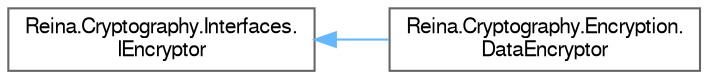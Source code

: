 digraph "Graphical Class Hierarchy"
{
 // LATEX_PDF_SIZE
  bgcolor="transparent";
  edge [fontname=FreeSans,fontsize=10,labelfontname=FreeSans,labelfontsize=10];
  node [fontname=FreeSans,fontsize=10,shape=box,height=0.2,width=0.4];
  rankdir="LR";
  Node0 [id="Node000000",label="Reina.Cryptography.Interfaces.\lIEncryptor",height=0.2,width=0.4,color="grey40", fillcolor="white", style="filled",URL="$interface_reina_1_1_cryptography_1_1_interfaces_1_1_i_encryptor.html",tooltip="Defines the contract for the DataEncryptor class that implements data encryption."];
  Node0 -> Node1 [id="edge3_Node000000_Node000001",dir="back",color="steelblue1",style="solid",tooltip=" "];
  Node1 [id="Node000001",label="Reina.Cryptography.Encryption.\lDataEncryptor",height=0.2,width=0.4,color="grey40", fillcolor="white", style="filled",URL="$class_reina_1_1_cryptography_1_1_encryption_1_1_data_encryptor.html",tooltip="Implements encryption operations using a cascading triple-layered technique with Twofish,..."];
}

